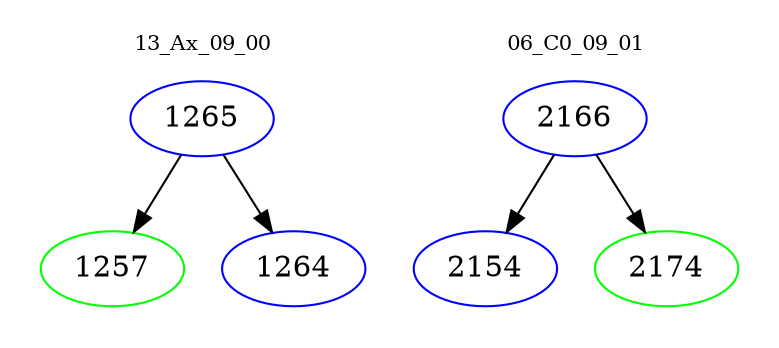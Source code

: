 digraph{
subgraph cluster_0 {
color = white
label = "13_Ax_09_00";
fontsize=10;
T0_1265 [label="1265", color="blue"]
T0_1265 -> T0_1257 [color="black"]
T0_1257 [label="1257", color="green"]
T0_1265 -> T0_1264 [color="black"]
T0_1264 [label="1264", color="blue"]
}
subgraph cluster_1 {
color = white
label = "06_C0_09_01";
fontsize=10;
T1_2166 [label="2166", color="blue"]
T1_2166 -> T1_2154 [color="black"]
T1_2154 [label="2154", color="blue"]
T1_2166 -> T1_2174 [color="black"]
T1_2174 [label="2174", color="green"]
}
}
